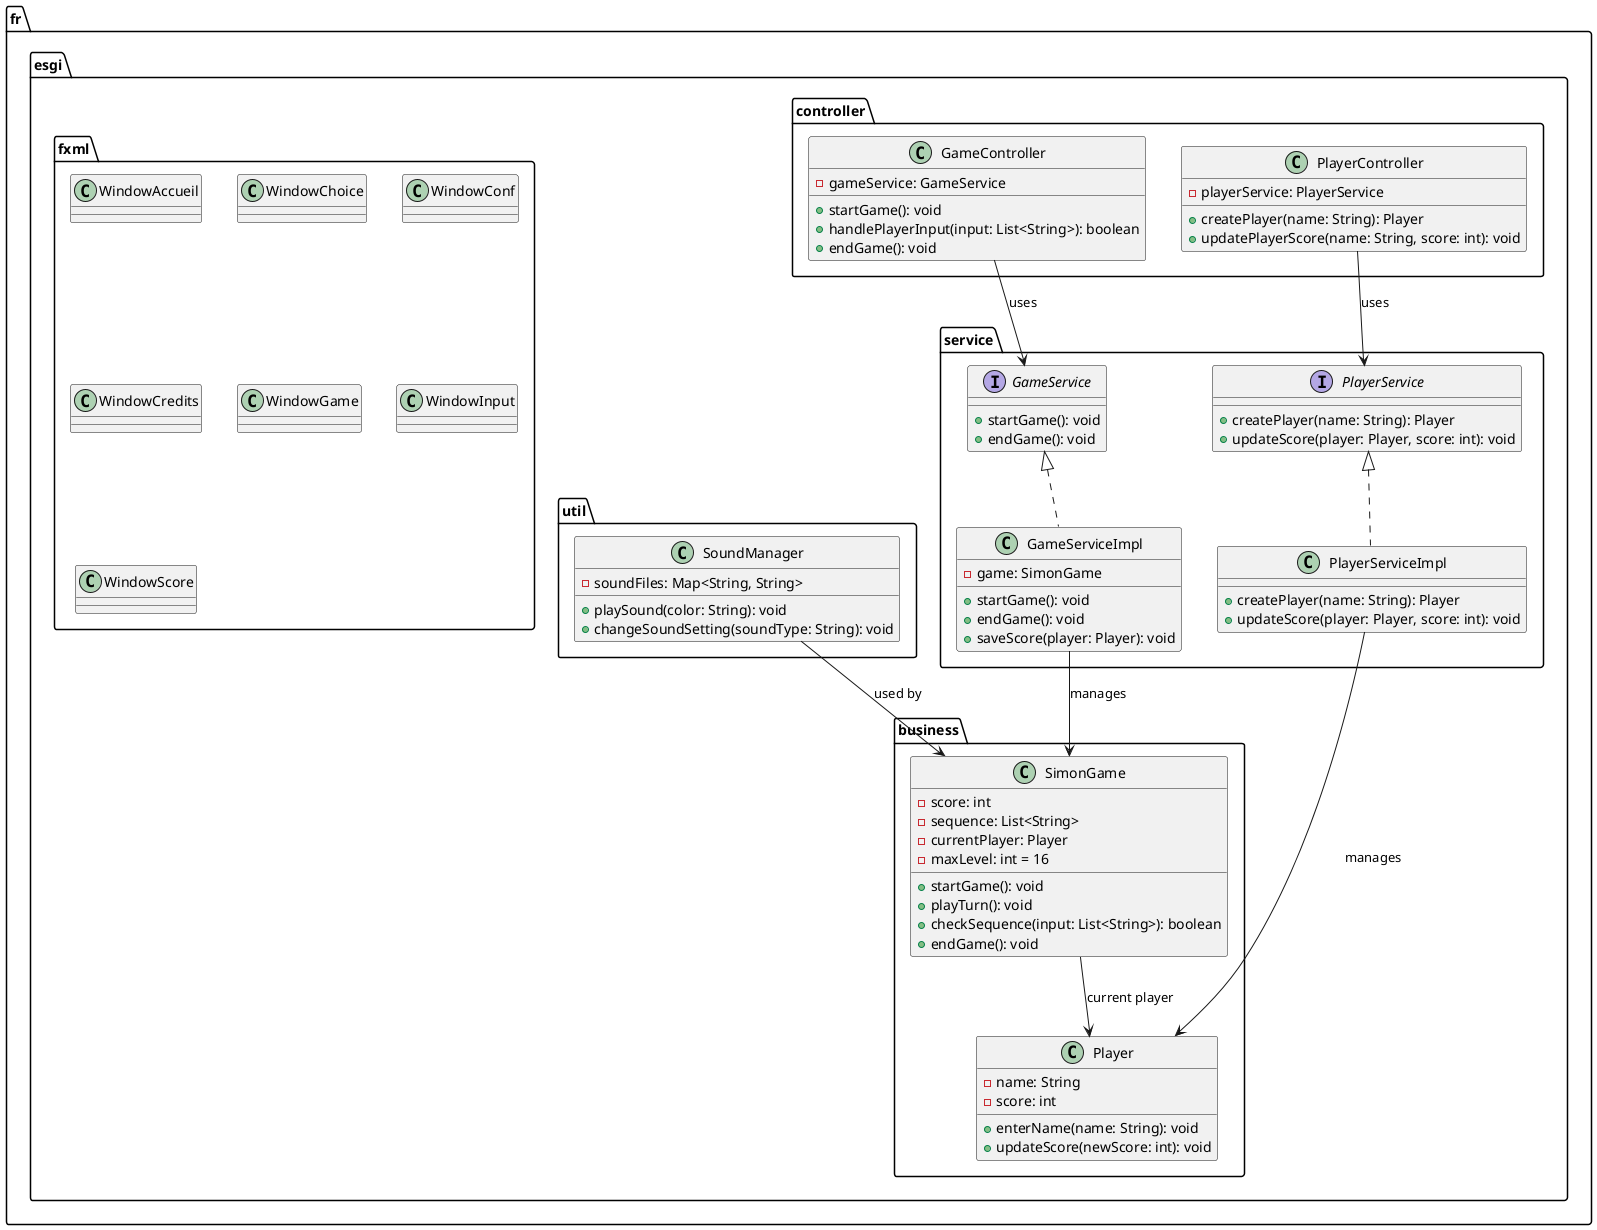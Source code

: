 @startuml

package fr.esgi.business {
  class Player {
    - name: String
    - score: int
    + enterName(name: String): void
    + updateScore(newScore: int): void
  }

  class SimonGame {
    - score: int
    - sequence: List<String>
    - currentPlayer: Player
    - maxLevel: int = 16
    + startGame(): void
    + playTurn(): void
    + checkSequence(input: List<String>): boolean
    + endGame(): void
  }
}

package fr.esgi.service {
  interface GameService {
    + startGame(): void
    + endGame(): void
  }

  class GameServiceImpl implements GameService {
    - game: SimonGame
    + startGame(): void
    + endGame(): void
    + saveScore(player: Player): void
  }

  interface PlayerService {
    + createPlayer(name: String): Player
    + updateScore(player: Player, score: int): void
  }

  class PlayerServiceImpl implements PlayerService {
    + createPlayer(name: String): Player
    + updateScore(player: Player, score: int): void
  }
}

package fr.esgi.controller {
  class GameController {
    - gameService: GameService
    + startGame(): void
    + handlePlayerInput(input: List<String>): boolean
    + endGame(): void
  }

  class PlayerController {
    - playerService: PlayerService
    + createPlayer(name: String): Player
    + updatePlayerScore(name: String, score: int): void
  }
}

package fr.esgi.util {
  class SoundManager {
    - soundFiles: Map<String, String>
    + playSound(color: String): void
    + changeSoundSetting(soundType: String): void
  }
}

package fr.esgi.fxml {
  class WindowAccueil {}
  class WindowChoice {}
  class WindowConf {}
  class WindowCredits {}
  class WindowGame {}
  class WindowInput {}
  class WindowScore {}
}

SimonGame --> Player : current player
GameServiceImpl --> SimonGame : manages
PlayerServiceImpl --> Player : manages
GameController --> GameService : uses
PlayerController --> PlayerService : uses
SoundManager --> SimonGame : used by

@enduml
